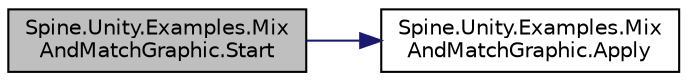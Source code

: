 digraph "Spine.Unity.Examples.MixAndMatchGraphic.Start"
{
 // LATEX_PDF_SIZE
  edge [fontname="Helvetica",fontsize="10",labelfontname="Helvetica",labelfontsize="10"];
  node [fontname="Helvetica",fontsize="10",shape=record];
  rankdir="LR";
  Node1 [label="Spine.Unity.Examples.Mix\lAndMatchGraphic.Start",height=0.2,width=0.4,color="black", fillcolor="grey75", style="filled", fontcolor="black",tooltip=" "];
  Node1 -> Node2 [color="midnightblue",fontsize="10",style="solid",fontname="Helvetica"];
  Node2 [label="Spine.Unity.Examples.Mix\lAndMatchGraphic.Apply",height=0.2,width=0.4,color="black", fillcolor="white", style="filled",URL="$class_spine_1_1_unity_1_1_examples_1_1_mix_and_match_graphic.html#a1fff40ec0e3e0f790c41573a74fe257d",tooltip=" "];
}

